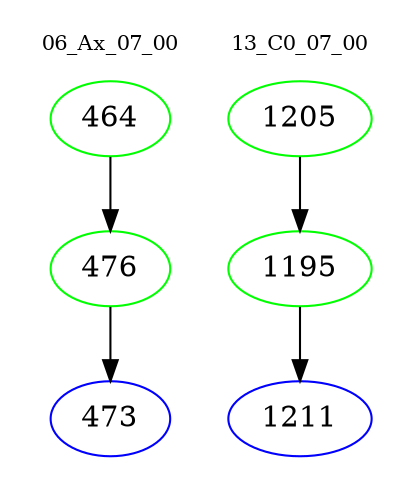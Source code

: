 digraph{
subgraph cluster_0 {
color = white
label = "06_Ax_07_00";
fontsize=10;
T0_464 [label="464", color="green"]
T0_464 -> T0_476 [color="black"]
T0_476 [label="476", color="green"]
T0_476 -> T0_473 [color="black"]
T0_473 [label="473", color="blue"]
}
subgraph cluster_1 {
color = white
label = "13_C0_07_00";
fontsize=10;
T1_1205 [label="1205", color="green"]
T1_1205 -> T1_1195 [color="black"]
T1_1195 [label="1195", color="green"]
T1_1195 -> T1_1211 [color="black"]
T1_1211 [label="1211", color="blue"]
}
}
